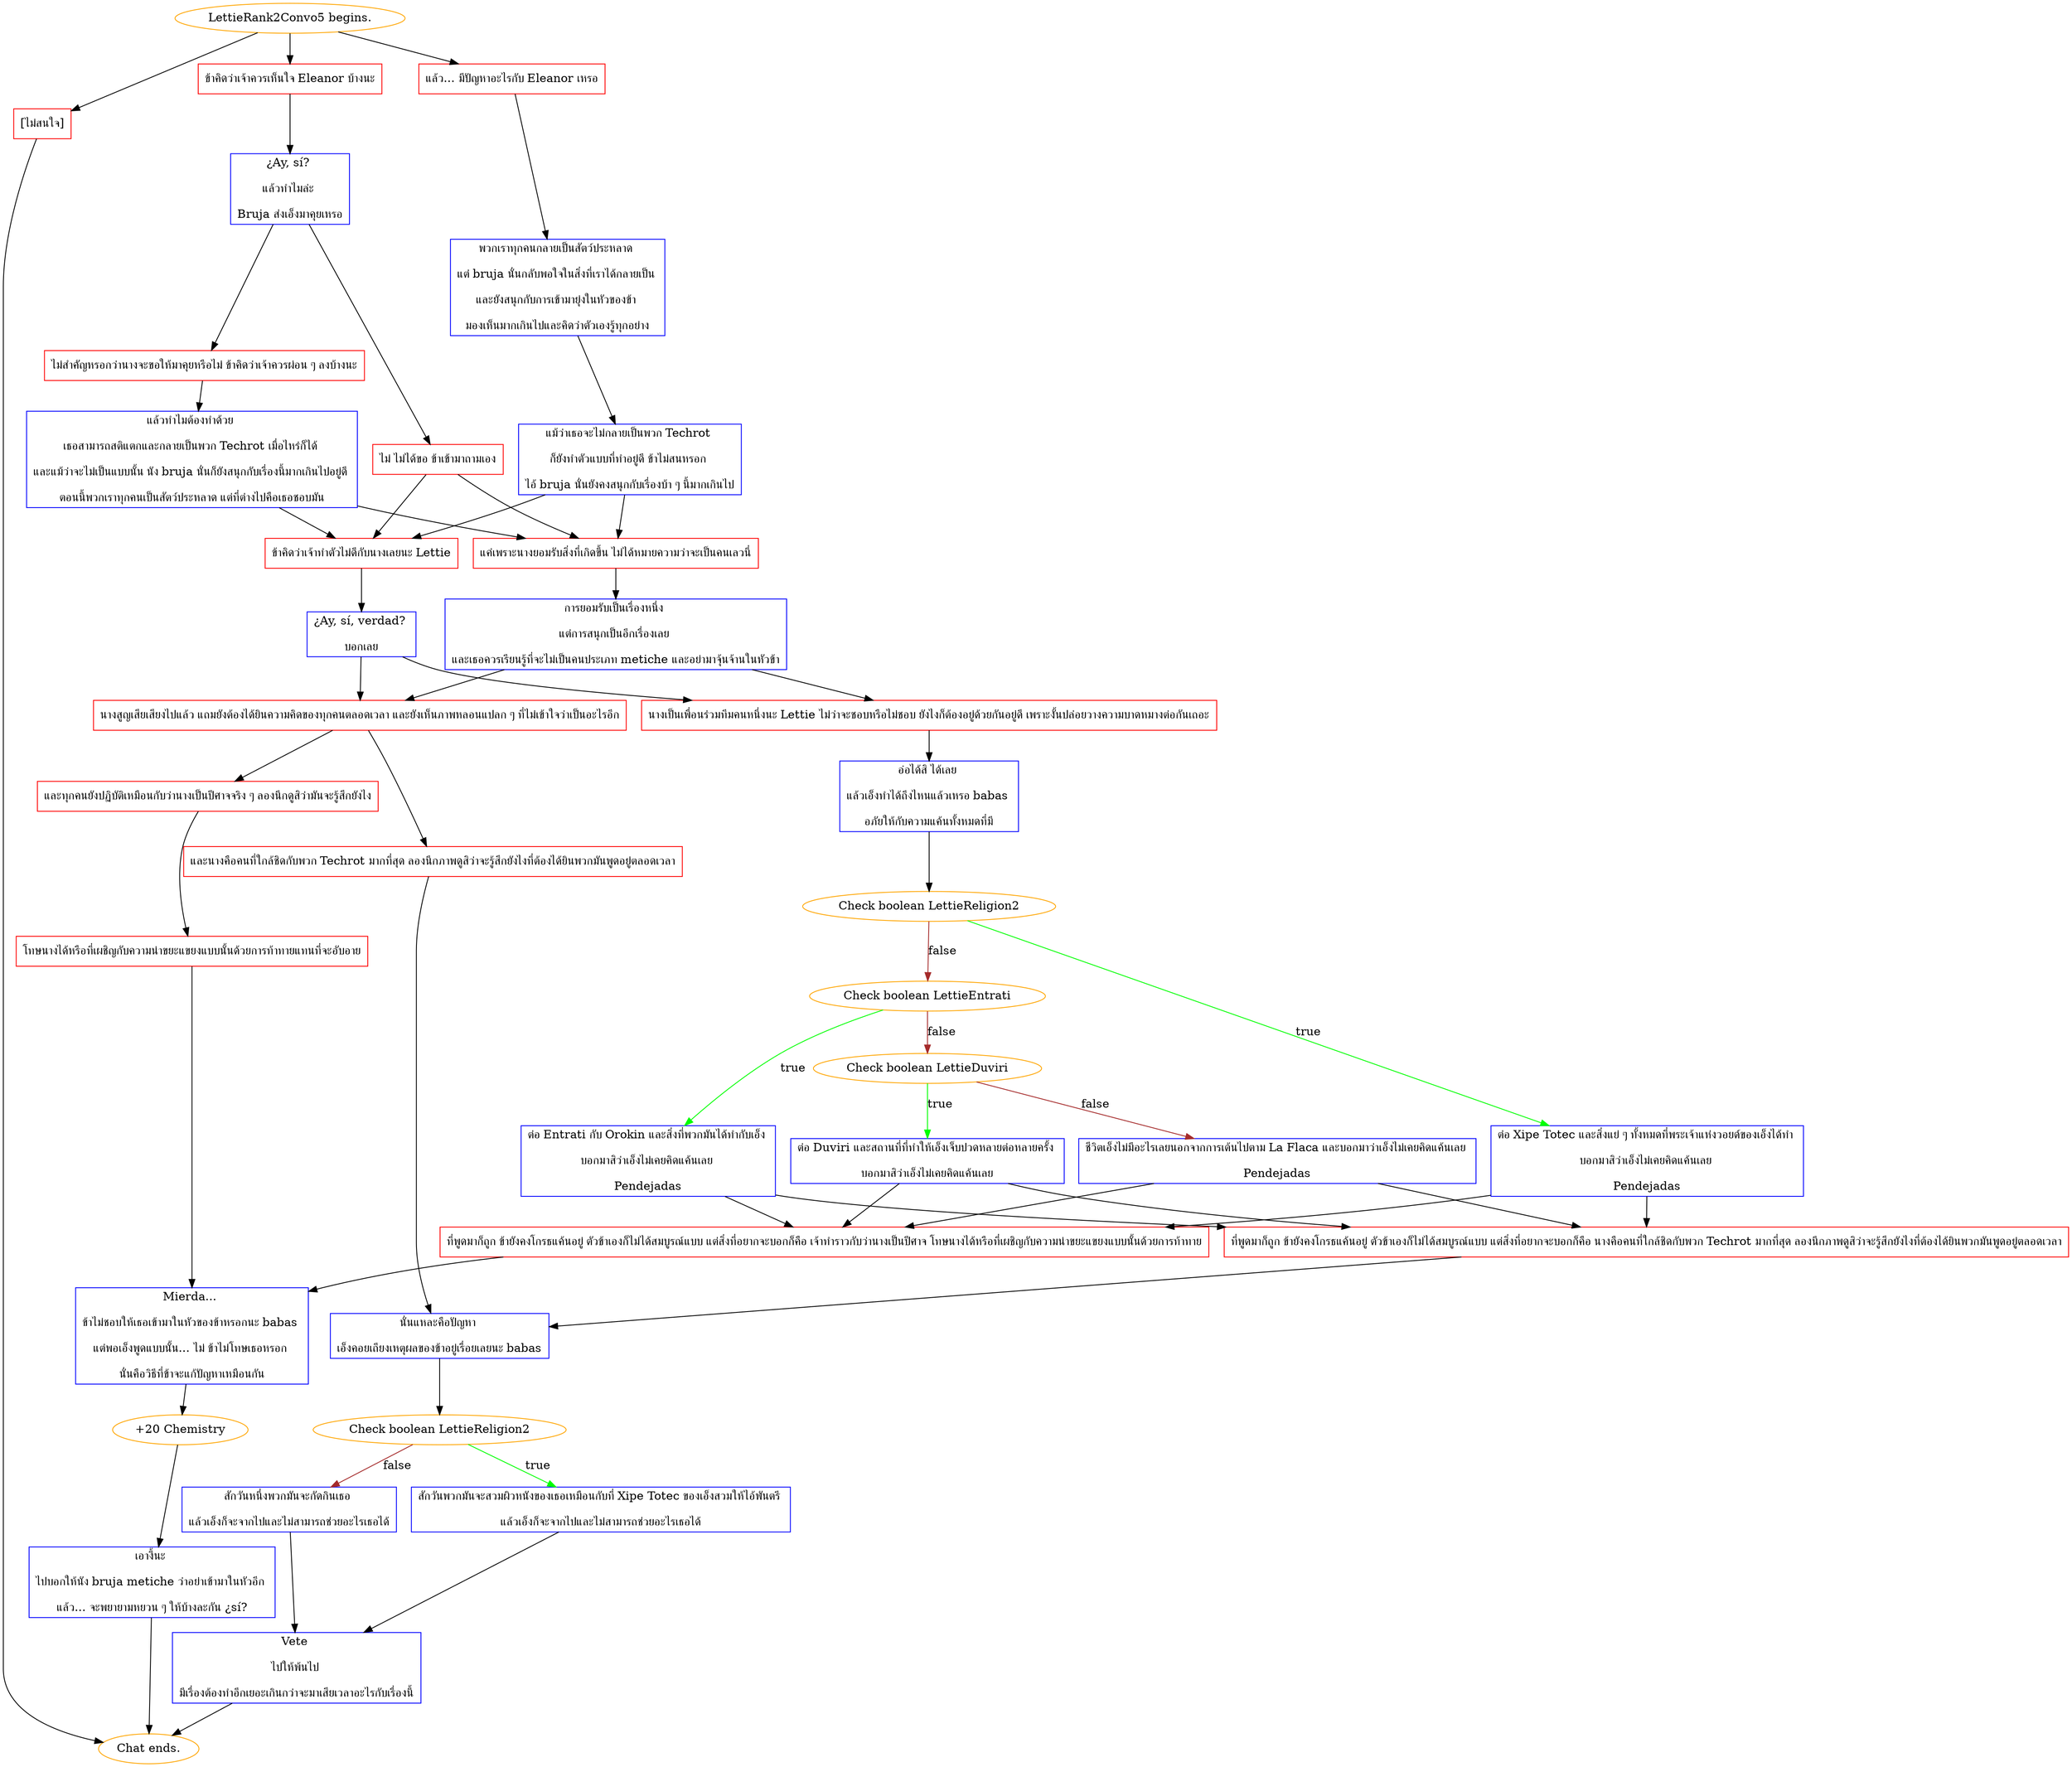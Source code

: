 digraph {
	"LettieRank2Convo5 begins." [color=orange];
		"LettieRank2Convo5 begins." -> j1857560150;
		"LettieRank2Convo5 begins." -> j444416833;
		"LettieRank2Convo5 begins." -> j3001038503;
	j1857560150 [label="แล้ว... มีปัญหาอะไรกับ Eleanor เหรอ",shape=box,color=red];
		j1857560150 -> j2318417687;
	j444416833 [label="ข้าคิดว่าเจ้าควรเห็นใจ Eleanor บ้างนะ",shape=box,color=red];
		j444416833 -> j1407969568;
	j3001038503 [label="[ไม่สนใจ]",shape=box,color=red];
		j3001038503 -> "Chat ends.";
	j2318417687 [label="พวกเราทุกคนกลายเป็นสัตว์ประหลาด 
แต่ bruja นั่นกลับพอใจในสิ่งที่เราได้กลายเป็น 
และยังสนุกกับการเข้ามายุ่งในหัวของข้า 
มองเห็นมากเกินไปและคิดว่าตัวเองรู้ทุกอย่าง",shape=box,color=blue];
		j2318417687 -> j1911245029;
	j1407969568 [label="¿Ay, sí? 
แล้วทำไมล่ะ 
Bruja ส่งเอ็งมาคุยเหรอ",shape=box,color=blue];
		j1407969568 -> j433597434;
		j1407969568 -> j3041677805;
	"Chat ends." [color=orange];
	j1911245029 [label="แม้ว่าเธอจะไม่กลายเป็นพวก Techrot 
ก็ยังทำตัวแบบที่ทำอยู่ดี ข้าไม่สนหรอก 
ไอ้ bruja นั่นยังคงสนุกกับเรื่องบ้า ๆ นี้มากเกินไป",shape=box,color=blue];
		j1911245029 -> j2871771610;
		j1911245029 -> j1440920965;
	j433597434 [label="ไม่ ไม่ได้ขอ ข้าเข้ามาถามเอง",shape=box,color=red];
		j433597434 -> j1440920965;
		j433597434 -> j2871771610;
	j3041677805 [label="ไม่สำคัญหรอกว่านางจะขอให้มาคุยหรือไม่ ข้าคิดว่าเจ้าควรผ่อน ๆ ลงบ้างนะ",shape=box,color=red];
		j3041677805 -> j2590746096;
	j2871771610 [label="แค่เพราะนางยอมรับสิ่งที่เกิดขึ้น ไม่ได้หมายความว่าจะเป็นคนเลวนี่",shape=box,color=red];
		j2871771610 -> j3500947868;
	j1440920965 [label="ข้าคิดว่าเจ้าทำตัวไม่ดีกับนางเลยนะ Lettie",shape=box,color=red];
		j1440920965 -> j2026495888;
	j2590746096 [label="แล้วทำไมต้องทำด้วย 
เธอสามารถสติแตกและกลายเป็นพวก Techrot เมื่อไหร่ก็ได้ 
และแม้ว่าจะไม่เป็นแบบนั้น นัง bruja นั่นก็ยังสนุกกับเรื่องนี้มากเกินไปอยู่ดี 
ตอนนี้พวกเราทุกคนเป็นสัตว์ประหลาด แต่ที่ต่างไปคือเธอชอบมัน",shape=box,color=blue];
		j2590746096 -> j1440920965;
		j2590746096 -> j2871771610;
	j3500947868 [label="การยอมรับเป็นเรื่องหนึ่ง 
แต่การสนุกเป็นอีกเรื่องเลย 
และเธอควรเรียนรู้ที่จะไม่เป็นคนประเภท metiche และอย่ามาจุ้นจ้านในหัวข้า",shape=box,color=blue];
		j3500947868 -> j1604592503;
		j3500947868 -> j3520555676;
	j2026495888 [label="¿Ay, sí, verdad? 
บอกเลย",shape=box,color=blue];
		j2026495888 -> j3520555676;
		j2026495888 -> j1604592503;
	j1604592503 [label="นางเป็นเพื่อนร่วมทีมคนหนึ่งนะ Lettie ไม่ว่าจะชอบหรือไม่ชอบ ยังไงก็ต้องอยู่ด้วยกันอยู่ดี เพราะงั้นปล่อยวางความบาดหมางต่อกันเถอะ",shape=box,color=red];
		j1604592503 -> j1361236283;
	j3520555676 [label="นางสูญเสียเสียงไปแล้ว แถมยังต้องได้ยินความคิดของทุกคนตลอดเวลา และยังเห็นภาพหลอนแปลก ๆ ที่ไม่เข้าใจว่าเป็นอะไรอีก",shape=box,color=red];
		j3520555676 -> j1868500114;
		j3520555676 -> j459491099;
	j1361236283 [label="อ๋อได้สิ ได้เลย 
แล้วเอ็งทำได้ถึงไหนแล้วเหรอ babas 
อภัยให้กับความแค้นทั้งหมดที่มี",shape=box,color=blue];
		j1361236283 -> j2551409099;
	j1868500114 [label="และนางคือคนที่ใกล้ชิดกับพวก Techrot มากที่สุด ลองนึกภาพดูสิว่าจะรู้สึกยังไงที่ต้องได้ยินพวกมันพูดอยู่ตลอดเวลา",shape=box,color=red];
		j1868500114 -> j3172723393;
	j459491099 [label="และทุกคนยังปฏิบัติเหมือนกับว่านางเป็นปีศาจจริง ๆ ลองนึกดูสิว่ามันจะรู้สึกยังไง",shape=box,color=red];
		j459491099 -> j55379890;
	j2551409099 [label="Check boolean LettieReligion2",color=orange];
		j2551409099 -> j2348934826 [label=true,color=green];
		j2551409099 -> j757062835 [label=false,color=brown];
	j3172723393 [label="นั่นแหละคือปัญหา 
เอ็งคอยเถียงเหตุผลของข้าอยู่เรื่อยเลยนะ babas",shape=box,color=blue];
		j3172723393 -> j2749372787;
	j55379890 [label="โทษนางได้หรือที่เผชิญกับความน่าขยะแขยงแบบนั้นด้วยการท้าทายแทนที่จะอับอาย",shape=box,color=red];
		j55379890 -> j1610511677;
	j2348934826 [label="ต่อ Xipe Totec และสิ่งแย่ ๆ ทั้งหมดที่พระเจ้าแห่งวอยด์ของเอ็งได้ทำ 
บอกมาสิว่าเอ็งไม่เคยคิดแค้นเลย 
Pendejadas",shape=box,color=blue];
		j2348934826 -> j688775075;
		j2348934826 -> j2081654430;
	j757062835 [label="Check boolean LettieEntrati",color=orange];
		j757062835 -> j2329113027 [label=true,color=green];
		j757062835 -> j1666734191 [label=false,color=brown];
	j2749372787 [label="Check boolean LettieReligion2",color=orange];
		j2749372787 -> j1380660347 [label=true,color=green];
		j2749372787 -> j2310613827 [label=false,color=brown];
	j1610511677 [label="Mierda... 
ข้าไม่ชอบให้เธอเข้ามาในหัวของข้าหรอกนะ babas 
แต่พอเอ็งพูดแบบนั้น... ไม่ ข้าไม่โทษเธอหรอก 
นั่นคือวิธีที่ข้าจะแก้ปัญหาเหมือนกัน",shape=box,color=blue];
		j1610511677 -> j4193098605;
	j688775075 [label="ที่พูดมาก็ถูก ข้ายังคงโกรธแค้นอยู่ ตัวข้าเองก็ไม่ได้สมบูรณ์แบบ แต่สิ่งที่อยากจะบอกก็คือ เจ้าทำราวกับว่านางเป็นปีศาจ โทษนางได้หรือที่เผชิญกับความน่าขยะแขยงแบบนั้นด้วยการท้าทาย",shape=box,color=red];
		j688775075 -> j1610511677;
	j2081654430 [label="ที่พูดมาก็ถูก ข้ายังคงโกรธแค้นอยู่ ตัวข้าเองก็ไม่ได้สมบูรณ์แบบ แต่สิ่งที่อยากจะบอกก็คือ นางคือคนที่ใกล้ชิดกับพวก Techrot มากที่สุด ลองนึกภาพดูสิว่าจะรู้สึกยังไงที่ต้องได้ยินพวกมันพูดอยู่ตลอดเวลา",shape=box,color=red];
		j2081654430 -> j3172723393;
	j2329113027 [label="ต่อ Entrati กับ Orokin และสิ่งที่พวกมันได้ทำกับเอ็ง 
บอกมาสิว่าเอ็งไม่เคยคิดแค้นเลย 
Pendejadas",shape=box,color=blue];
		j2329113027 -> j688775075;
		j2329113027 -> j2081654430;
	j1666734191 [label="Check boolean LettieDuviri",color=orange];
		j1666734191 -> j2201565865 [label=true,color=green];
		j1666734191 -> j2123552491 [label=false,color=brown];
	j1380660347 [label="สักวันพวกมันจะสวมผิวหนังของเธอเหมือนกับที่ Xipe Totec ของเอ็งสวมให้ไอ้พันตรี 
แล้วเอ็งก็จะจากไปและไม่สามารถช่วยอะไรเธอได้",shape=box,color=blue];
		j1380660347 -> j4093568816;
	j2310613827 [label="สักวันหนึ่งพวกมันจะกัดกินเธอ 
แล้วเอ็งก็จะจากไปและไม่สามารถช่วยอะไรเธอได้",shape=box,color=blue];
		j2310613827 -> j4093568816;
	j4193098605 [label="+20 Chemistry",color=orange];
		j4193098605 -> j2061921235;
	j2201565865 [label="ต่อ Duviri และสถานที่ที่ทำให้เอ็งเจ็บปวดหลายต่อหลายครั้ง 
บอกมาสิว่าเอ็งไม่เคยคิดแค้นเลย",shape=box,color=blue];
		j2201565865 -> j688775075;
		j2201565865 -> j2081654430;
	j2123552491 [label="ชีวิตเอ็งไม่มีอะไรเลยนอกจากการเต้นไปตาม La Flaca และบอกมาว่าเอ็งไม่เคยคิดแค้นเลย 
Pendejadas",shape=box,color=blue];
		j2123552491 -> j688775075;
		j2123552491 -> j2081654430;
	j4093568816 [label="Vete 
ไปให้พ้นไป 
มีเรื่องต้องทำอีกเยอะเกินกว่าจะมาเสียเวลาอะไรกับเรื่องนี้",shape=box,color=blue];
		j4093568816 -> "Chat ends.";
	j2061921235 [label="เอางี้นะ 
ไปบอกให้นัง bruja metiche ว่าอย่าเข้ามาในหัวอีก 
แล้ว... จะพยายามหยวน ๆ ให้บ้างละกัน ¿sí?",shape=box,color=blue];
		j2061921235 -> "Chat ends.";
}